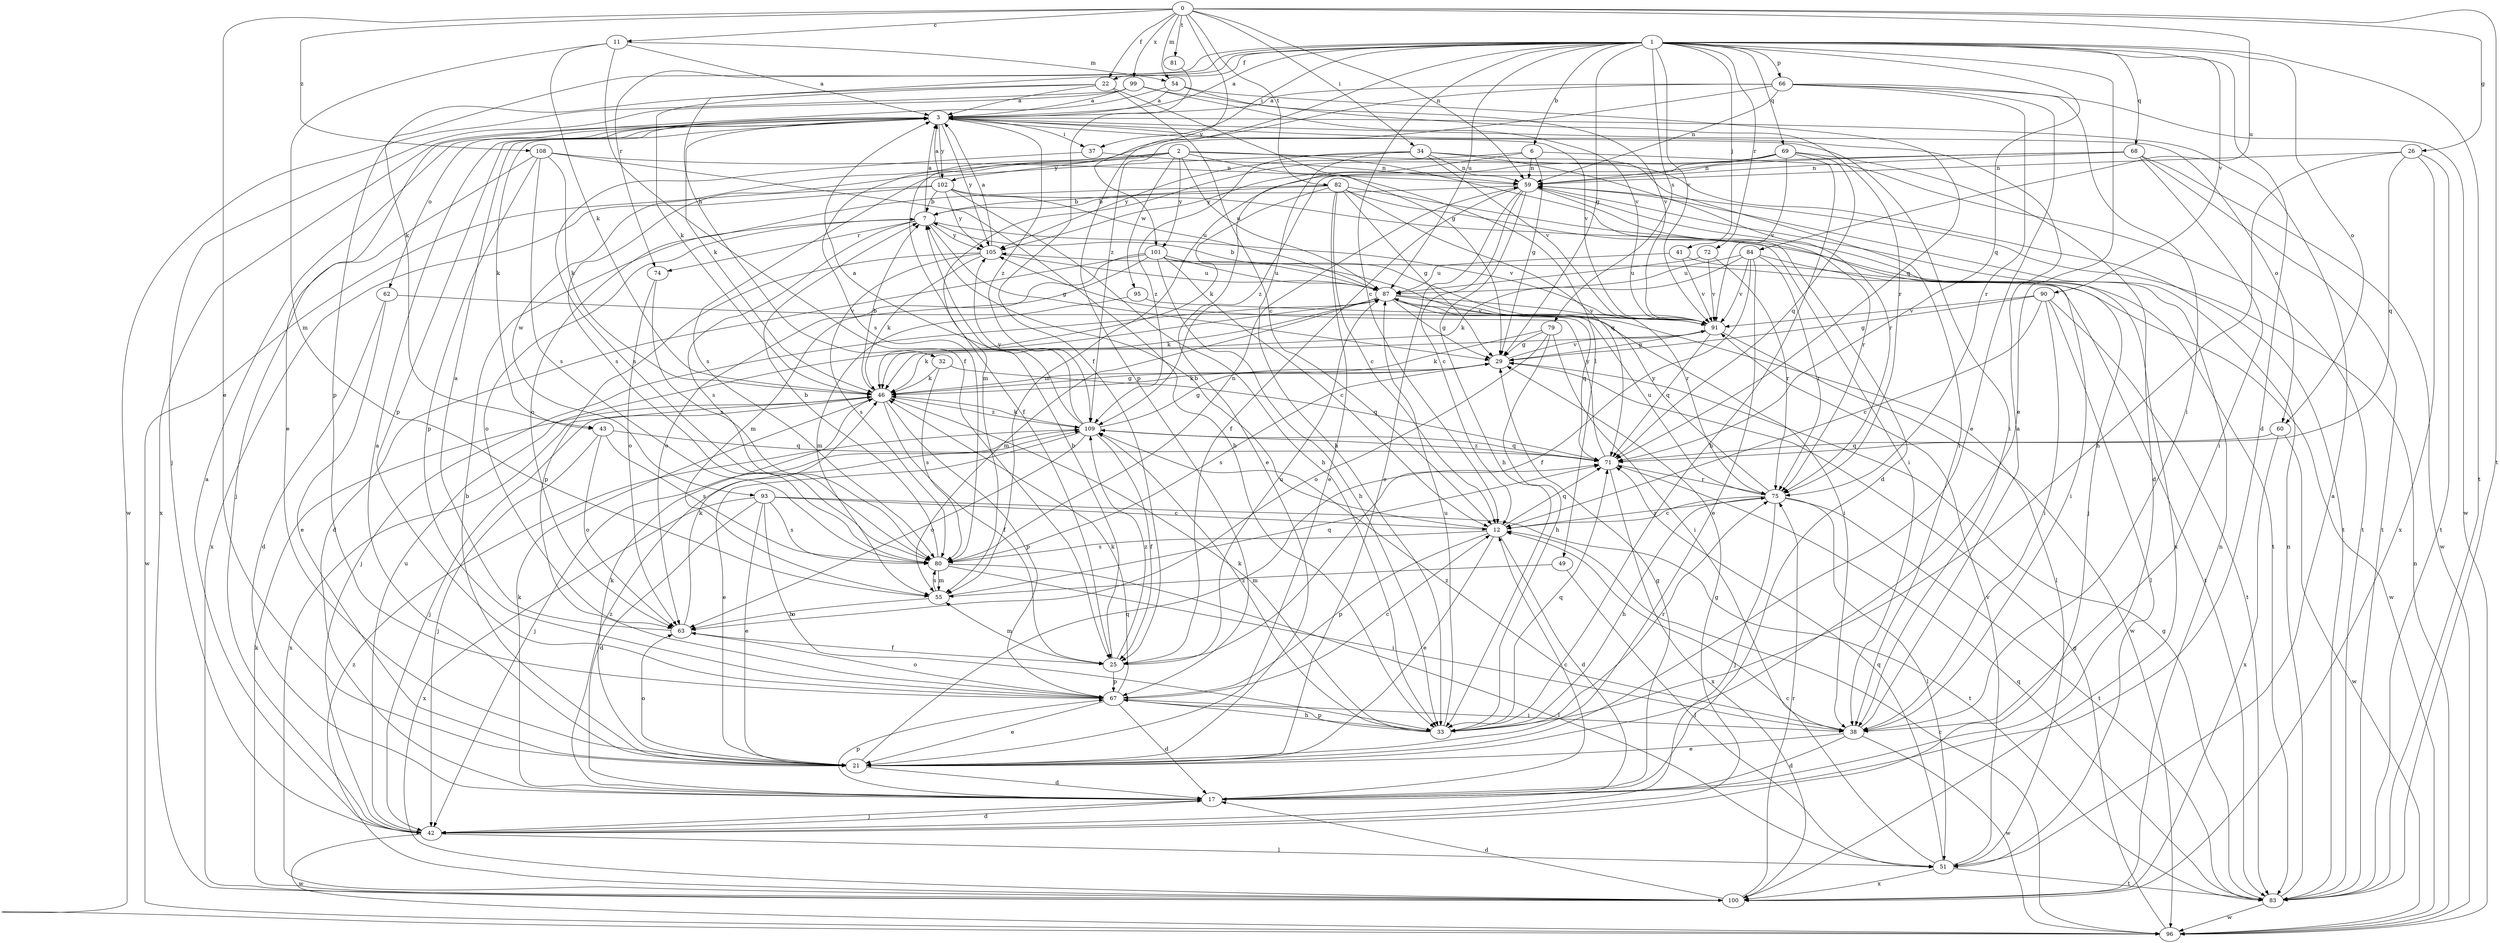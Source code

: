 strict digraph  {
0;
1;
2;
3;
6;
7;
11;
12;
17;
21;
22;
25;
26;
29;
32;
33;
34;
37;
38;
41;
42;
43;
46;
49;
51;
54;
55;
59;
60;
62;
63;
66;
67;
68;
69;
71;
72;
74;
75;
79;
80;
81;
82;
83;
84;
87;
90;
91;
93;
95;
96;
99;
100;
101;
102;
105;
108;
109;
0 -> 11  [label=c];
0 -> 21  [label=e];
0 -> 22  [label=f];
0 -> 26  [label=g];
0 -> 34  [label=i];
0 -> 54  [label=m];
0 -> 59  [label=n];
0 -> 81  [label=t];
0 -> 82  [label=t];
0 -> 83  [label=t];
0 -> 84  [label=u];
0 -> 99  [label=x];
0 -> 101  [label=y];
0 -> 108  [label=z];
1 -> 3  [label=a];
1 -> 6  [label=b];
1 -> 12  [label=c];
1 -> 17  [label=d];
1 -> 21  [label=e];
1 -> 22  [label=f];
1 -> 29  [label=g];
1 -> 32  [label=h];
1 -> 37  [label=i];
1 -> 41  [label=j];
1 -> 43  [label=k];
1 -> 60  [label=o];
1 -> 66  [label=p];
1 -> 67  [label=p];
1 -> 68  [label=q];
1 -> 69  [label=q];
1 -> 71  [label=q];
1 -> 72  [label=r];
1 -> 74  [label=r];
1 -> 79  [label=s];
1 -> 83  [label=t];
1 -> 87  [label=u];
1 -> 90  [label=v];
1 -> 91  [label=v];
2 -> 17  [label=d];
2 -> 25  [label=f];
2 -> 49  [label=l];
2 -> 80  [label=s];
2 -> 83  [label=t];
2 -> 87  [label=u];
2 -> 93  [label=w];
2 -> 95  [label=w];
2 -> 101  [label=y];
2 -> 102  [label=y];
3 -> 37  [label=i];
3 -> 38  [label=i];
3 -> 43  [label=k];
3 -> 46  [label=k];
3 -> 60  [label=o];
3 -> 62  [label=o];
3 -> 67  [label=p];
3 -> 91  [label=v];
3 -> 100  [label=x];
3 -> 102  [label=y];
3 -> 105  [label=y];
3 -> 109  [label=z];
6 -> 21  [label=e];
6 -> 29  [label=g];
6 -> 59  [label=n];
6 -> 83  [label=t];
6 -> 105  [label=y];
7 -> 3  [label=a];
7 -> 29  [label=g];
7 -> 63  [label=o];
7 -> 74  [label=r];
7 -> 80  [label=s];
7 -> 91  [label=v];
7 -> 105  [label=y];
11 -> 3  [label=a];
11 -> 25  [label=f];
11 -> 46  [label=k];
11 -> 54  [label=m];
11 -> 55  [label=m];
12 -> 7  [label=b];
12 -> 17  [label=d];
12 -> 21  [label=e];
12 -> 67  [label=p];
12 -> 71  [label=q];
12 -> 75  [label=r];
12 -> 80  [label=s];
17 -> 12  [label=c];
17 -> 29  [label=g];
17 -> 42  [label=j];
17 -> 46  [label=k];
17 -> 67  [label=p];
17 -> 109  [label=z];
21 -> 3  [label=a];
21 -> 7  [label=b];
21 -> 17  [label=d];
21 -> 46  [label=k];
21 -> 63  [label=o];
21 -> 71  [label=q];
22 -> 3  [label=a];
22 -> 12  [label=c];
22 -> 29  [label=g];
22 -> 46  [label=k];
22 -> 67  [label=p];
25 -> 7  [label=b];
25 -> 55  [label=m];
25 -> 67  [label=p];
25 -> 87  [label=u];
25 -> 109  [label=z];
26 -> 33  [label=h];
26 -> 59  [label=n];
26 -> 71  [label=q];
26 -> 83  [label=t];
26 -> 100  [label=x];
29 -> 46  [label=k];
29 -> 80  [label=s];
29 -> 91  [label=v];
32 -> 46  [label=k];
32 -> 71  [label=q];
32 -> 80  [label=s];
33 -> 46  [label=k];
33 -> 67  [label=p];
33 -> 71  [label=q];
33 -> 75  [label=r];
33 -> 87  [label=u];
33 -> 109  [label=z];
34 -> 33  [label=h];
34 -> 38  [label=i];
34 -> 59  [label=n];
34 -> 75  [label=r];
34 -> 80  [label=s];
34 -> 91  [label=v];
34 -> 109  [label=z];
37 -> 59  [label=n];
37 -> 80  [label=s];
38 -> 3  [label=a];
38 -> 17  [label=d];
38 -> 21  [label=e];
38 -> 96  [label=w];
38 -> 109  [label=z];
41 -> 87  [label=u];
41 -> 91  [label=v];
41 -> 96  [label=w];
42 -> 3  [label=a];
42 -> 17  [label=d];
42 -> 29  [label=g];
42 -> 51  [label=l];
42 -> 87  [label=u];
42 -> 96  [label=w];
43 -> 42  [label=j];
43 -> 63  [label=o];
43 -> 71  [label=q];
43 -> 80  [label=s];
46 -> 7  [label=b];
46 -> 25  [label=f];
46 -> 29  [label=g];
46 -> 42  [label=j];
46 -> 67  [label=p];
46 -> 100  [label=x];
46 -> 109  [label=z];
49 -> 51  [label=l];
49 -> 55  [label=m];
51 -> 3  [label=a];
51 -> 12  [label=c];
51 -> 71  [label=q];
51 -> 83  [label=t];
51 -> 91  [label=v];
51 -> 100  [label=x];
54 -> 3  [label=a];
54 -> 21  [label=e];
54 -> 71  [label=q];
54 -> 91  [label=v];
55 -> 63  [label=o];
55 -> 71  [label=q];
55 -> 80  [label=s];
59 -> 7  [label=b];
59 -> 12  [label=c];
59 -> 21  [label=e];
59 -> 25  [label=f];
59 -> 33  [label=h];
59 -> 75  [label=r];
59 -> 100  [label=x];
60 -> 71  [label=q];
60 -> 96  [label=w];
60 -> 100  [label=x];
62 -> 17  [label=d];
62 -> 21  [label=e];
62 -> 91  [label=v];
63 -> 3  [label=a];
63 -> 25  [label=f];
63 -> 46  [label=k];
66 -> 3  [label=a];
66 -> 21  [label=e];
66 -> 38  [label=i];
66 -> 59  [label=n];
66 -> 75  [label=r];
66 -> 80  [label=s];
66 -> 96  [label=w];
66 -> 109  [label=z];
67 -> 12  [label=c];
67 -> 17  [label=d];
67 -> 21  [label=e];
67 -> 33  [label=h];
67 -> 38  [label=i];
67 -> 46  [label=k];
67 -> 63  [label=o];
68 -> 38  [label=i];
68 -> 55  [label=m];
68 -> 59  [label=n];
68 -> 83  [label=t];
68 -> 96  [label=w];
68 -> 109  [label=z];
69 -> 17  [label=d];
69 -> 33  [label=h];
69 -> 55  [label=m];
69 -> 59  [label=n];
69 -> 71  [label=q];
69 -> 91  [label=v];
69 -> 105  [label=y];
71 -> 75  [label=r];
71 -> 100  [label=x];
71 -> 105  [label=y];
71 -> 109  [label=z];
72 -> 75  [label=r];
72 -> 87  [label=u];
72 -> 91  [label=v];
74 -> 63  [label=o];
74 -> 80  [label=s];
75 -> 12  [label=c];
75 -> 33  [label=h];
75 -> 42  [label=j];
75 -> 51  [label=l];
75 -> 83  [label=t];
75 -> 87  [label=u];
75 -> 105  [label=y];
79 -> 29  [label=g];
79 -> 33  [label=h];
79 -> 38  [label=i];
79 -> 46  [label=k];
79 -> 63  [label=o];
80 -> 7  [label=b];
80 -> 38  [label=i];
80 -> 51  [label=l];
80 -> 55  [label=m];
80 -> 59  [label=n];
81 -> 25  [label=f];
82 -> 7  [label=b];
82 -> 12  [label=c];
82 -> 21  [label=e];
82 -> 29  [label=g];
82 -> 38  [label=i];
82 -> 42  [label=j];
82 -> 46  [label=k];
82 -> 63  [label=o];
82 -> 71  [label=q];
83 -> 29  [label=g];
83 -> 59  [label=n];
83 -> 71  [label=q];
83 -> 96  [label=w];
84 -> 21  [label=e];
84 -> 25  [label=f];
84 -> 38  [label=i];
84 -> 46  [label=k];
84 -> 75  [label=r];
84 -> 87  [label=u];
84 -> 91  [label=v];
87 -> 7  [label=b];
87 -> 29  [label=g];
87 -> 38  [label=i];
87 -> 42  [label=j];
87 -> 46  [label=k];
87 -> 51  [label=l];
87 -> 55  [label=m];
87 -> 71  [label=q];
87 -> 91  [label=v];
90 -> 12  [label=c];
90 -> 29  [label=g];
90 -> 38  [label=i];
90 -> 51  [label=l];
90 -> 83  [label=t];
90 -> 91  [label=v];
91 -> 29  [label=g];
91 -> 46  [label=k];
91 -> 71  [label=q];
91 -> 96  [label=w];
93 -> 12  [label=c];
93 -> 17  [label=d];
93 -> 21  [label=e];
93 -> 33  [label=h];
93 -> 80  [label=s];
93 -> 83  [label=t];
93 -> 100  [label=x];
95 -> 55  [label=m];
95 -> 91  [label=v];
96 -> 12  [label=c];
96 -> 29  [label=g];
96 -> 59  [label=n];
99 -> 3  [label=a];
99 -> 42  [label=j];
99 -> 75  [label=r];
99 -> 91  [label=v];
99 -> 96  [label=w];
100 -> 17  [label=d];
100 -> 46  [label=k];
100 -> 59  [label=n];
100 -> 75  [label=r];
100 -> 109  [label=z];
101 -> 12  [label=c];
101 -> 17  [label=d];
101 -> 33  [label=h];
101 -> 55  [label=m];
101 -> 63  [label=o];
101 -> 75  [label=r];
101 -> 83  [label=t];
101 -> 87  [label=u];
102 -> 3  [label=a];
102 -> 7  [label=b];
102 -> 33  [label=h];
102 -> 83  [label=t];
102 -> 87  [label=u];
102 -> 96  [label=w];
102 -> 100  [label=x];
102 -> 105  [label=y];
105 -> 3  [label=a];
105 -> 46  [label=k];
105 -> 67  [label=p];
105 -> 80  [label=s];
105 -> 87  [label=u];
108 -> 33  [label=h];
108 -> 42  [label=j];
108 -> 46  [label=k];
108 -> 59  [label=n];
108 -> 67  [label=p];
108 -> 80  [label=s];
109 -> 3  [label=a];
109 -> 21  [label=e];
109 -> 25  [label=f];
109 -> 29  [label=g];
109 -> 42  [label=j];
109 -> 46  [label=k];
109 -> 63  [label=o];
109 -> 71  [label=q];
109 -> 105  [label=y];
}
